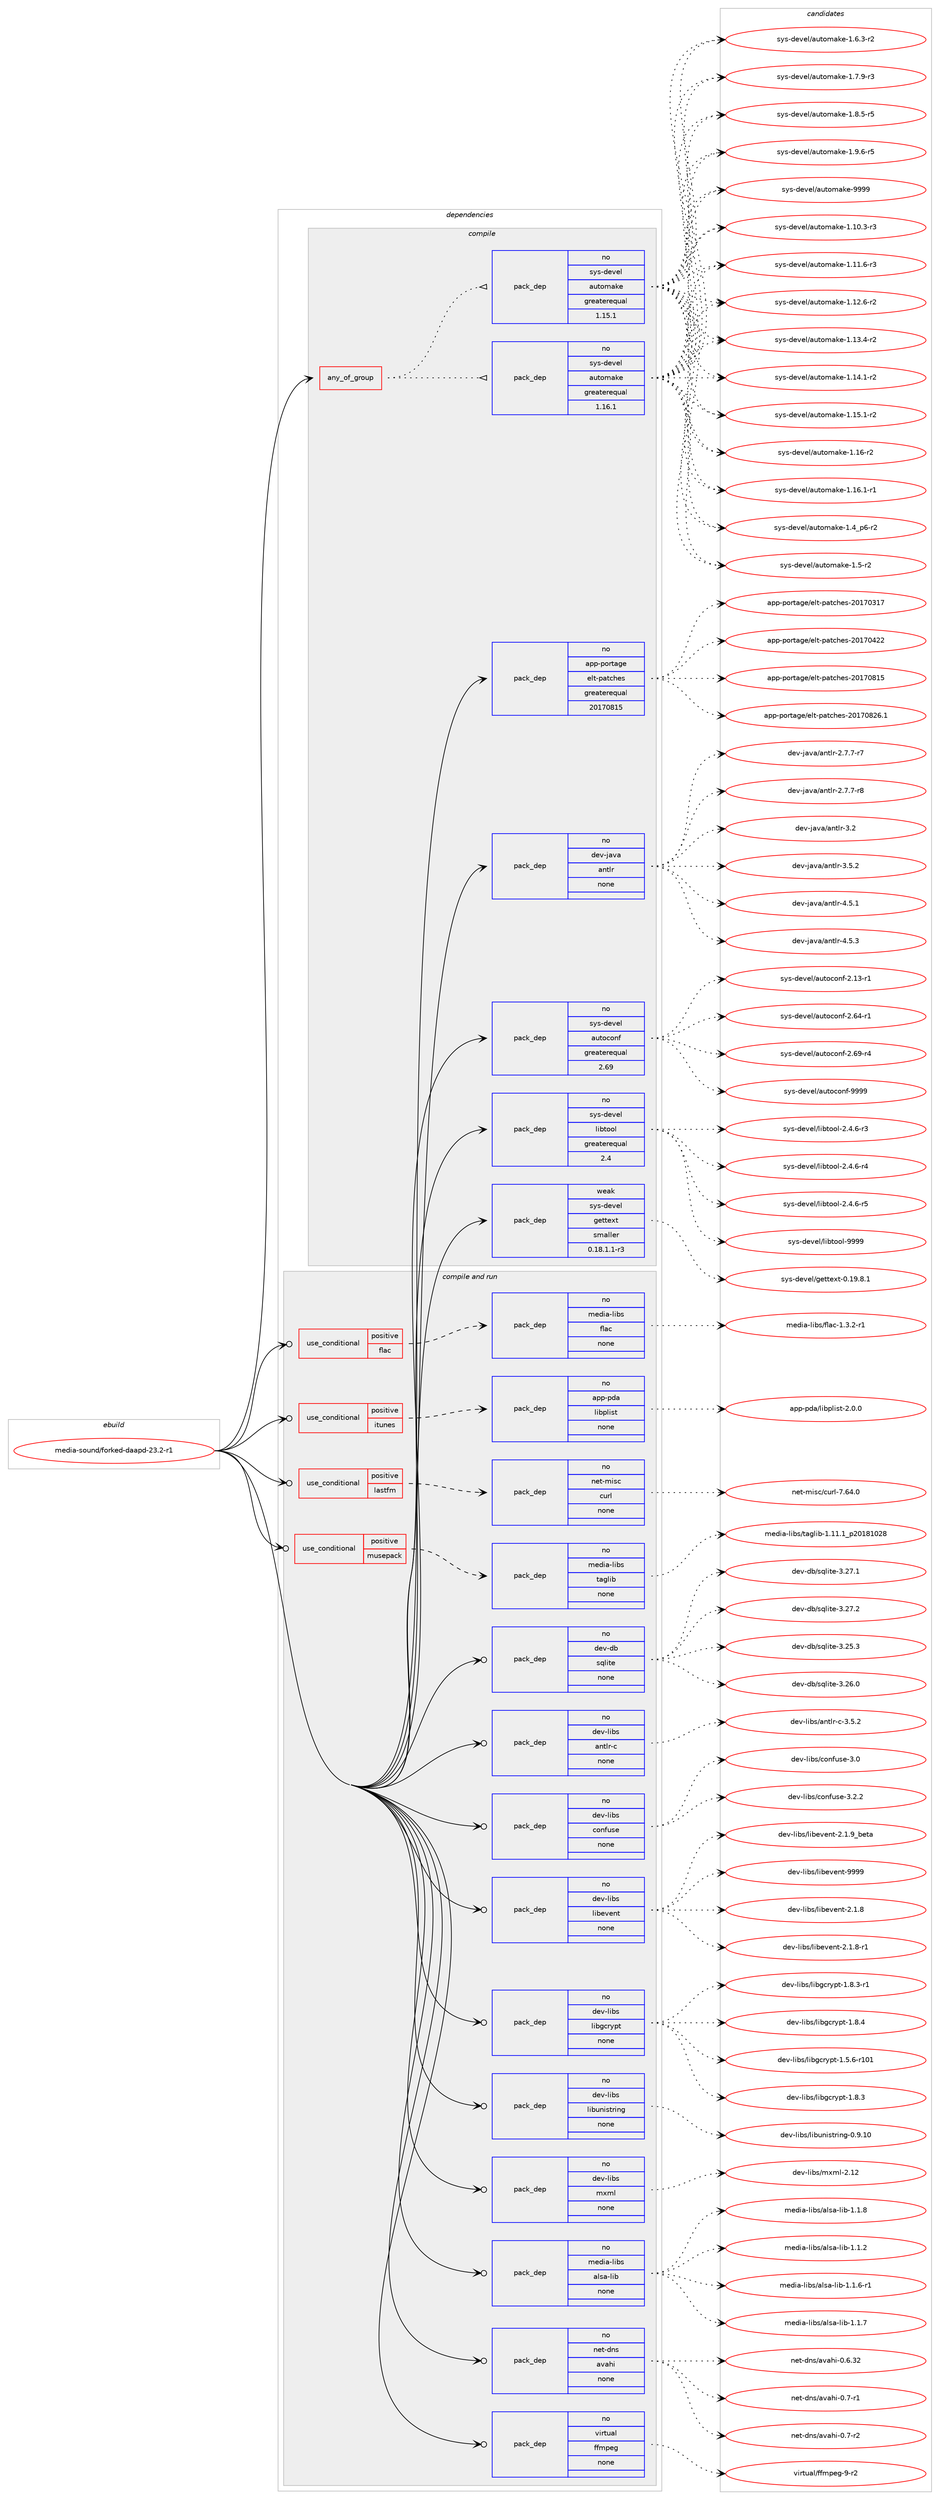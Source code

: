 digraph prolog {

# *************
# Graph options
# *************

newrank=true;
concentrate=true;
compound=true;
graph [rankdir=LR,fontname=Helvetica,fontsize=10,ranksep=1.5];#, ranksep=2.5, nodesep=0.2];
edge  [arrowhead=vee];
node  [fontname=Helvetica,fontsize=10];

# **********
# The ebuild
# **********

subgraph cluster_leftcol {
color=gray;
rank=same;
label=<<i>ebuild</i>>;
id [label="media-sound/forked-daapd-23.2-r1", color=red, width=4, href="../media-sound/forked-daapd-23.2-r1.svg"];
}

# ****************
# The dependencies
# ****************

subgraph cluster_midcol {
color=gray;
label=<<i>dependencies</i>>;
subgraph cluster_compile {
fillcolor="#eeeeee";
style=filled;
label=<<i>compile</i>>;
subgraph any25468 {
dependency1625898 [label=<<TABLE BORDER="0" CELLBORDER="1" CELLSPACING="0" CELLPADDING="4"><TR><TD CELLPADDING="10">any_of_group</TD></TR></TABLE>>, shape=none, color=red];subgraph pack1162475 {
dependency1625899 [label=<<TABLE BORDER="0" CELLBORDER="1" CELLSPACING="0" CELLPADDING="4" WIDTH="220"><TR><TD ROWSPAN="6" CELLPADDING="30">pack_dep</TD></TR><TR><TD WIDTH="110">no</TD></TR><TR><TD>sys-devel</TD></TR><TR><TD>automake</TD></TR><TR><TD>greaterequal</TD></TR><TR><TD>1.16.1</TD></TR></TABLE>>, shape=none, color=blue];
}
dependency1625898:e -> dependency1625899:w [weight=20,style="dotted",arrowhead="oinv"];
subgraph pack1162476 {
dependency1625900 [label=<<TABLE BORDER="0" CELLBORDER="1" CELLSPACING="0" CELLPADDING="4" WIDTH="220"><TR><TD ROWSPAN="6" CELLPADDING="30">pack_dep</TD></TR><TR><TD WIDTH="110">no</TD></TR><TR><TD>sys-devel</TD></TR><TR><TD>automake</TD></TR><TR><TD>greaterequal</TD></TR><TR><TD>1.15.1</TD></TR></TABLE>>, shape=none, color=blue];
}
dependency1625898:e -> dependency1625900:w [weight=20,style="dotted",arrowhead="oinv"];
}
id:e -> dependency1625898:w [weight=20,style="solid",arrowhead="vee"];
subgraph pack1162477 {
dependency1625901 [label=<<TABLE BORDER="0" CELLBORDER="1" CELLSPACING="0" CELLPADDING="4" WIDTH="220"><TR><TD ROWSPAN="6" CELLPADDING="30">pack_dep</TD></TR><TR><TD WIDTH="110">no</TD></TR><TR><TD>app-portage</TD></TR><TR><TD>elt-patches</TD></TR><TR><TD>greaterequal</TD></TR><TR><TD>20170815</TD></TR></TABLE>>, shape=none, color=blue];
}
id:e -> dependency1625901:w [weight=20,style="solid",arrowhead="vee"];
subgraph pack1162478 {
dependency1625902 [label=<<TABLE BORDER="0" CELLBORDER="1" CELLSPACING="0" CELLPADDING="4" WIDTH="220"><TR><TD ROWSPAN="6" CELLPADDING="30">pack_dep</TD></TR><TR><TD WIDTH="110">no</TD></TR><TR><TD>dev-java</TD></TR><TR><TD>antlr</TD></TR><TR><TD>none</TD></TR><TR><TD></TD></TR></TABLE>>, shape=none, color=blue];
}
id:e -> dependency1625902:w [weight=20,style="solid",arrowhead="vee"];
subgraph pack1162479 {
dependency1625903 [label=<<TABLE BORDER="0" CELLBORDER="1" CELLSPACING="0" CELLPADDING="4" WIDTH="220"><TR><TD ROWSPAN="6" CELLPADDING="30">pack_dep</TD></TR><TR><TD WIDTH="110">no</TD></TR><TR><TD>sys-devel</TD></TR><TR><TD>autoconf</TD></TR><TR><TD>greaterequal</TD></TR><TR><TD>2.69</TD></TR></TABLE>>, shape=none, color=blue];
}
id:e -> dependency1625903:w [weight=20,style="solid",arrowhead="vee"];
subgraph pack1162480 {
dependency1625904 [label=<<TABLE BORDER="0" CELLBORDER="1" CELLSPACING="0" CELLPADDING="4" WIDTH="220"><TR><TD ROWSPAN="6" CELLPADDING="30">pack_dep</TD></TR><TR><TD WIDTH="110">no</TD></TR><TR><TD>sys-devel</TD></TR><TR><TD>libtool</TD></TR><TR><TD>greaterequal</TD></TR><TR><TD>2.4</TD></TR></TABLE>>, shape=none, color=blue];
}
id:e -> dependency1625904:w [weight=20,style="solid",arrowhead="vee"];
subgraph pack1162481 {
dependency1625905 [label=<<TABLE BORDER="0" CELLBORDER="1" CELLSPACING="0" CELLPADDING="4" WIDTH="220"><TR><TD ROWSPAN="6" CELLPADDING="30">pack_dep</TD></TR><TR><TD WIDTH="110">weak</TD></TR><TR><TD>sys-devel</TD></TR><TR><TD>gettext</TD></TR><TR><TD>smaller</TD></TR><TR><TD>0.18.1.1-r3</TD></TR></TABLE>>, shape=none, color=blue];
}
id:e -> dependency1625905:w [weight=20,style="solid",arrowhead="vee"];
}
subgraph cluster_compileandrun {
fillcolor="#eeeeee";
style=filled;
label=<<i>compile and run</i>>;
subgraph cond437185 {
dependency1625906 [label=<<TABLE BORDER="0" CELLBORDER="1" CELLSPACING="0" CELLPADDING="4"><TR><TD ROWSPAN="3" CELLPADDING="10">use_conditional</TD></TR><TR><TD>positive</TD></TR><TR><TD>flac</TD></TR></TABLE>>, shape=none, color=red];
subgraph pack1162482 {
dependency1625907 [label=<<TABLE BORDER="0" CELLBORDER="1" CELLSPACING="0" CELLPADDING="4" WIDTH="220"><TR><TD ROWSPAN="6" CELLPADDING="30">pack_dep</TD></TR><TR><TD WIDTH="110">no</TD></TR><TR><TD>media-libs</TD></TR><TR><TD>flac</TD></TR><TR><TD>none</TD></TR><TR><TD></TD></TR></TABLE>>, shape=none, color=blue];
}
dependency1625906:e -> dependency1625907:w [weight=20,style="dashed",arrowhead="vee"];
}
id:e -> dependency1625906:w [weight=20,style="solid",arrowhead="odotvee"];
subgraph cond437186 {
dependency1625908 [label=<<TABLE BORDER="0" CELLBORDER="1" CELLSPACING="0" CELLPADDING="4"><TR><TD ROWSPAN="3" CELLPADDING="10">use_conditional</TD></TR><TR><TD>positive</TD></TR><TR><TD>itunes</TD></TR></TABLE>>, shape=none, color=red];
subgraph pack1162483 {
dependency1625909 [label=<<TABLE BORDER="0" CELLBORDER="1" CELLSPACING="0" CELLPADDING="4" WIDTH="220"><TR><TD ROWSPAN="6" CELLPADDING="30">pack_dep</TD></TR><TR><TD WIDTH="110">no</TD></TR><TR><TD>app-pda</TD></TR><TR><TD>libplist</TD></TR><TR><TD>none</TD></TR><TR><TD></TD></TR></TABLE>>, shape=none, color=blue];
}
dependency1625908:e -> dependency1625909:w [weight=20,style="dashed",arrowhead="vee"];
}
id:e -> dependency1625908:w [weight=20,style="solid",arrowhead="odotvee"];
subgraph cond437187 {
dependency1625910 [label=<<TABLE BORDER="0" CELLBORDER="1" CELLSPACING="0" CELLPADDING="4"><TR><TD ROWSPAN="3" CELLPADDING="10">use_conditional</TD></TR><TR><TD>positive</TD></TR><TR><TD>lastfm</TD></TR></TABLE>>, shape=none, color=red];
subgraph pack1162484 {
dependency1625911 [label=<<TABLE BORDER="0" CELLBORDER="1" CELLSPACING="0" CELLPADDING="4" WIDTH="220"><TR><TD ROWSPAN="6" CELLPADDING="30">pack_dep</TD></TR><TR><TD WIDTH="110">no</TD></TR><TR><TD>net-misc</TD></TR><TR><TD>curl</TD></TR><TR><TD>none</TD></TR><TR><TD></TD></TR></TABLE>>, shape=none, color=blue];
}
dependency1625910:e -> dependency1625911:w [weight=20,style="dashed",arrowhead="vee"];
}
id:e -> dependency1625910:w [weight=20,style="solid",arrowhead="odotvee"];
subgraph cond437188 {
dependency1625912 [label=<<TABLE BORDER="0" CELLBORDER="1" CELLSPACING="0" CELLPADDING="4"><TR><TD ROWSPAN="3" CELLPADDING="10">use_conditional</TD></TR><TR><TD>positive</TD></TR><TR><TD>musepack</TD></TR></TABLE>>, shape=none, color=red];
subgraph pack1162485 {
dependency1625913 [label=<<TABLE BORDER="0" CELLBORDER="1" CELLSPACING="0" CELLPADDING="4" WIDTH="220"><TR><TD ROWSPAN="6" CELLPADDING="30">pack_dep</TD></TR><TR><TD WIDTH="110">no</TD></TR><TR><TD>media-libs</TD></TR><TR><TD>taglib</TD></TR><TR><TD>none</TD></TR><TR><TD></TD></TR></TABLE>>, shape=none, color=blue];
}
dependency1625912:e -> dependency1625913:w [weight=20,style="dashed",arrowhead="vee"];
}
id:e -> dependency1625912:w [weight=20,style="solid",arrowhead="odotvee"];
subgraph pack1162486 {
dependency1625914 [label=<<TABLE BORDER="0" CELLBORDER="1" CELLSPACING="0" CELLPADDING="4" WIDTH="220"><TR><TD ROWSPAN="6" CELLPADDING="30">pack_dep</TD></TR><TR><TD WIDTH="110">no</TD></TR><TR><TD>dev-db</TD></TR><TR><TD>sqlite</TD></TR><TR><TD>none</TD></TR><TR><TD></TD></TR></TABLE>>, shape=none, color=blue];
}
id:e -> dependency1625914:w [weight=20,style="solid",arrowhead="odotvee"];
subgraph pack1162487 {
dependency1625915 [label=<<TABLE BORDER="0" CELLBORDER="1" CELLSPACING="0" CELLPADDING="4" WIDTH="220"><TR><TD ROWSPAN="6" CELLPADDING="30">pack_dep</TD></TR><TR><TD WIDTH="110">no</TD></TR><TR><TD>dev-libs</TD></TR><TR><TD>antlr-c</TD></TR><TR><TD>none</TD></TR><TR><TD></TD></TR></TABLE>>, shape=none, color=blue];
}
id:e -> dependency1625915:w [weight=20,style="solid",arrowhead="odotvee"];
subgraph pack1162488 {
dependency1625916 [label=<<TABLE BORDER="0" CELLBORDER="1" CELLSPACING="0" CELLPADDING="4" WIDTH="220"><TR><TD ROWSPAN="6" CELLPADDING="30">pack_dep</TD></TR><TR><TD WIDTH="110">no</TD></TR><TR><TD>dev-libs</TD></TR><TR><TD>confuse</TD></TR><TR><TD>none</TD></TR><TR><TD></TD></TR></TABLE>>, shape=none, color=blue];
}
id:e -> dependency1625916:w [weight=20,style="solid",arrowhead="odotvee"];
subgraph pack1162489 {
dependency1625917 [label=<<TABLE BORDER="0" CELLBORDER="1" CELLSPACING="0" CELLPADDING="4" WIDTH="220"><TR><TD ROWSPAN="6" CELLPADDING="30">pack_dep</TD></TR><TR><TD WIDTH="110">no</TD></TR><TR><TD>dev-libs</TD></TR><TR><TD>libevent</TD></TR><TR><TD>none</TD></TR><TR><TD></TD></TR></TABLE>>, shape=none, color=blue];
}
id:e -> dependency1625917:w [weight=20,style="solid",arrowhead="odotvee"];
subgraph pack1162490 {
dependency1625918 [label=<<TABLE BORDER="0" CELLBORDER="1" CELLSPACING="0" CELLPADDING="4" WIDTH="220"><TR><TD ROWSPAN="6" CELLPADDING="30">pack_dep</TD></TR><TR><TD WIDTH="110">no</TD></TR><TR><TD>dev-libs</TD></TR><TR><TD>libgcrypt</TD></TR><TR><TD>none</TD></TR><TR><TD></TD></TR></TABLE>>, shape=none, color=blue];
}
id:e -> dependency1625918:w [weight=20,style="solid",arrowhead="odotvee"];
subgraph pack1162491 {
dependency1625919 [label=<<TABLE BORDER="0" CELLBORDER="1" CELLSPACING="0" CELLPADDING="4" WIDTH="220"><TR><TD ROWSPAN="6" CELLPADDING="30">pack_dep</TD></TR><TR><TD WIDTH="110">no</TD></TR><TR><TD>dev-libs</TD></TR><TR><TD>libunistring</TD></TR><TR><TD>none</TD></TR><TR><TD></TD></TR></TABLE>>, shape=none, color=blue];
}
id:e -> dependency1625919:w [weight=20,style="solid",arrowhead="odotvee"];
subgraph pack1162492 {
dependency1625920 [label=<<TABLE BORDER="0" CELLBORDER="1" CELLSPACING="0" CELLPADDING="4" WIDTH="220"><TR><TD ROWSPAN="6" CELLPADDING="30">pack_dep</TD></TR><TR><TD WIDTH="110">no</TD></TR><TR><TD>dev-libs</TD></TR><TR><TD>mxml</TD></TR><TR><TD>none</TD></TR><TR><TD></TD></TR></TABLE>>, shape=none, color=blue];
}
id:e -> dependency1625920:w [weight=20,style="solid",arrowhead="odotvee"];
subgraph pack1162493 {
dependency1625921 [label=<<TABLE BORDER="0" CELLBORDER="1" CELLSPACING="0" CELLPADDING="4" WIDTH="220"><TR><TD ROWSPAN="6" CELLPADDING="30">pack_dep</TD></TR><TR><TD WIDTH="110">no</TD></TR><TR><TD>media-libs</TD></TR><TR><TD>alsa-lib</TD></TR><TR><TD>none</TD></TR><TR><TD></TD></TR></TABLE>>, shape=none, color=blue];
}
id:e -> dependency1625921:w [weight=20,style="solid",arrowhead="odotvee"];
subgraph pack1162494 {
dependency1625922 [label=<<TABLE BORDER="0" CELLBORDER="1" CELLSPACING="0" CELLPADDING="4" WIDTH="220"><TR><TD ROWSPAN="6" CELLPADDING="30">pack_dep</TD></TR><TR><TD WIDTH="110">no</TD></TR><TR><TD>net-dns</TD></TR><TR><TD>avahi</TD></TR><TR><TD>none</TD></TR><TR><TD></TD></TR></TABLE>>, shape=none, color=blue];
}
id:e -> dependency1625922:w [weight=20,style="solid",arrowhead="odotvee"];
subgraph pack1162495 {
dependency1625923 [label=<<TABLE BORDER="0" CELLBORDER="1" CELLSPACING="0" CELLPADDING="4" WIDTH="220"><TR><TD ROWSPAN="6" CELLPADDING="30">pack_dep</TD></TR><TR><TD WIDTH="110">no</TD></TR><TR><TD>virtual</TD></TR><TR><TD>ffmpeg</TD></TR><TR><TD>none</TD></TR><TR><TD></TD></TR></TABLE>>, shape=none, color=blue];
}
id:e -> dependency1625923:w [weight=20,style="solid",arrowhead="odotvee"];
}
subgraph cluster_run {
fillcolor="#eeeeee";
style=filled;
label=<<i>run</i>>;
}
}

# **************
# The candidates
# **************

subgraph cluster_choices {
rank=same;
color=gray;
label=<<i>candidates</i>>;

subgraph choice1162475 {
color=black;
nodesep=1;
choice11512111545100101118101108479711711611110997107101454946494846514511451 [label="sys-devel/automake-1.10.3-r3", color=red, width=4,href="../sys-devel/automake-1.10.3-r3.svg"];
choice11512111545100101118101108479711711611110997107101454946494946544511451 [label="sys-devel/automake-1.11.6-r3", color=red, width=4,href="../sys-devel/automake-1.11.6-r3.svg"];
choice11512111545100101118101108479711711611110997107101454946495046544511450 [label="sys-devel/automake-1.12.6-r2", color=red, width=4,href="../sys-devel/automake-1.12.6-r2.svg"];
choice11512111545100101118101108479711711611110997107101454946495146524511450 [label="sys-devel/automake-1.13.4-r2", color=red, width=4,href="../sys-devel/automake-1.13.4-r2.svg"];
choice11512111545100101118101108479711711611110997107101454946495246494511450 [label="sys-devel/automake-1.14.1-r2", color=red, width=4,href="../sys-devel/automake-1.14.1-r2.svg"];
choice11512111545100101118101108479711711611110997107101454946495346494511450 [label="sys-devel/automake-1.15.1-r2", color=red, width=4,href="../sys-devel/automake-1.15.1-r2.svg"];
choice1151211154510010111810110847971171161111099710710145494649544511450 [label="sys-devel/automake-1.16-r2", color=red, width=4,href="../sys-devel/automake-1.16-r2.svg"];
choice11512111545100101118101108479711711611110997107101454946495446494511449 [label="sys-devel/automake-1.16.1-r1", color=red, width=4,href="../sys-devel/automake-1.16.1-r1.svg"];
choice115121115451001011181011084797117116111109971071014549465295112544511450 [label="sys-devel/automake-1.4_p6-r2", color=red, width=4,href="../sys-devel/automake-1.4_p6-r2.svg"];
choice11512111545100101118101108479711711611110997107101454946534511450 [label="sys-devel/automake-1.5-r2", color=red, width=4,href="../sys-devel/automake-1.5-r2.svg"];
choice115121115451001011181011084797117116111109971071014549465446514511450 [label="sys-devel/automake-1.6.3-r2", color=red, width=4,href="../sys-devel/automake-1.6.3-r2.svg"];
choice115121115451001011181011084797117116111109971071014549465546574511451 [label="sys-devel/automake-1.7.9-r3", color=red, width=4,href="../sys-devel/automake-1.7.9-r3.svg"];
choice115121115451001011181011084797117116111109971071014549465646534511453 [label="sys-devel/automake-1.8.5-r5", color=red, width=4,href="../sys-devel/automake-1.8.5-r5.svg"];
choice115121115451001011181011084797117116111109971071014549465746544511453 [label="sys-devel/automake-1.9.6-r5", color=red, width=4,href="../sys-devel/automake-1.9.6-r5.svg"];
choice115121115451001011181011084797117116111109971071014557575757 [label="sys-devel/automake-9999", color=red, width=4,href="../sys-devel/automake-9999.svg"];
dependency1625899:e -> choice11512111545100101118101108479711711611110997107101454946494846514511451:w [style=dotted,weight="100"];
dependency1625899:e -> choice11512111545100101118101108479711711611110997107101454946494946544511451:w [style=dotted,weight="100"];
dependency1625899:e -> choice11512111545100101118101108479711711611110997107101454946495046544511450:w [style=dotted,weight="100"];
dependency1625899:e -> choice11512111545100101118101108479711711611110997107101454946495146524511450:w [style=dotted,weight="100"];
dependency1625899:e -> choice11512111545100101118101108479711711611110997107101454946495246494511450:w [style=dotted,weight="100"];
dependency1625899:e -> choice11512111545100101118101108479711711611110997107101454946495346494511450:w [style=dotted,weight="100"];
dependency1625899:e -> choice1151211154510010111810110847971171161111099710710145494649544511450:w [style=dotted,weight="100"];
dependency1625899:e -> choice11512111545100101118101108479711711611110997107101454946495446494511449:w [style=dotted,weight="100"];
dependency1625899:e -> choice115121115451001011181011084797117116111109971071014549465295112544511450:w [style=dotted,weight="100"];
dependency1625899:e -> choice11512111545100101118101108479711711611110997107101454946534511450:w [style=dotted,weight="100"];
dependency1625899:e -> choice115121115451001011181011084797117116111109971071014549465446514511450:w [style=dotted,weight="100"];
dependency1625899:e -> choice115121115451001011181011084797117116111109971071014549465546574511451:w [style=dotted,weight="100"];
dependency1625899:e -> choice115121115451001011181011084797117116111109971071014549465646534511453:w [style=dotted,weight="100"];
dependency1625899:e -> choice115121115451001011181011084797117116111109971071014549465746544511453:w [style=dotted,weight="100"];
dependency1625899:e -> choice115121115451001011181011084797117116111109971071014557575757:w [style=dotted,weight="100"];
}
subgraph choice1162476 {
color=black;
nodesep=1;
choice11512111545100101118101108479711711611110997107101454946494846514511451 [label="sys-devel/automake-1.10.3-r3", color=red, width=4,href="../sys-devel/automake-1.10.3-r3.svg"];
choice11512111545100101118101108479711711611110997107101454946494946544511451 [label="sys-devel/automake-1.11.6-r3", color=red, width=4,href="../sys-devel/automake-1.11.6-r3.svg"];
choice11512111545100101118101108479711711611110997107101454946495046544511450 [label="sys-devel/automake-1.12.6-r2", color=red, width=4,href="../sys-devel/automake-1.12.6-r2.svg"];
choice11512111545100101118101108479711711611110997107101454946495146524511450 [label="sys-devel/automake-1.13.4-r2", color=red, width=4,href="../sys-devel/automake-1.13.4-r2.svg"];
choice11512111545100101118101108479711711611110997107101454946495246494511450 [label="sys-devel/automake-1.14.1-r2", color=red, width=4,href="../sys-devel/automake-1.14.1-r2.svg"];
choice11512111545100101118101108479711711611110997107101454946495346494511450 [label="sys-devel/automake-1.15.1-r2", color=red, width=4,href="../sys-devel/automake-1.15.1-r2.svg"];
choice1151211154510010111810110847971171161111099710710145494649544511450 [label="sys-devel/automake-1.16-r2", color=red, width=4,href="../sys-devel/automake-1.16-r2.svg"];
choice11512111545100101118101108479711711611110997107101454946495446494511449 [label="sys-devel/automake-1.16.1-r1", color=red, width=4,href="../sys-devel/automake-1.16.1-r1.svg"];
choice115121115451001011181011084797117116111109971071014549465295112544511450 [label="sys-devel/automake-1.4_p6-r2", color=red, width=4,href="../sys-devel/automake-1.4_p6-r2.svg"];
choice11512111545100101118101108479711711611110997107101454946534511450 [label="sys-devel/automake-1.5-r2", color=red, width=4,href="../sys-devel/automake-1.5-r2.svg"];
choice115121115451001011181011084797117116111109971071014549465446514511450 [label="sys-devel/automake-1.6.3-r2", color=red, width=4,href="../sys-devel/automake-1.6.3-r2.svg"];
choice115121115451001011181011084797117116111109971071014549465546574511451 [label="sys-devel/automake-1.7.9-r3", color=red, width=4,href="../sys-devel/automake-1.7.9-r3.svg"];
choice115121115451001011181011084797117116111109971071014549465646534511453 [label="sys-devel/automake-1.8.5-r5", color=red, width=4,href="../sys-devel/automake-1.8.5-r5.svg"];
choice115121115451001011181011084797117116111109971071014549465746544511453 [label="sys-devel/automake-1.9.6-r5", color=red, width=4,href="../sys-devel/automake-1.9.6-r5.svg"];
choice115121115451001011181011084797117116111109971071014557575757 [label="sys-devel/automake-9999", color=red, width=4,href="../sys-devel/automake-9999.svg"];
dependency1625900:e -> choice11512111545100101118101108479711711611110997107101454946494846514511451:w [style=dotted,weight="100"];
dependency1625900:e -> choice11512111545100101118101108479711711611110997107101454946494946544511451:w [style=dotted,weight="100"];
dependency1625900:e -> choice11512111545100101118101108479711711611110997107101454946495046544511450:w [style=dotted,weight="100"];
dependency1625900:e -> choice11512111545100101118101108479711711611110997107101454946495146524511450:w [style=dotted,weight="100"];
dependency1625900:e -> choice11512111545100101118101108479711711611110997107101454946495246494511450:w [style=dotted,weight="100"];
dependency1625900:e -> choice11512111545100101118101108479711711611110997107101454946495346494511450:w [style=dotted,weight="100"];
dependency1625900:e -> choice1151211154510010111810110847971171161111099710710145494649544511450:w [style=dotted,weight="100"];
dependency1625900:e -> choice11512111545100101118101108479711711611110997107101454946495446494511449:w [style=dotted,weight="100"];
dependency1625900:e -> choice115121115451001011181011084797117116111109971071014549465295112544511450:w [style=dotted,weight="100"];
dependency1625900:e -> choice11512111545100101118101108479711711611110997107101454946534511450:w [style=dotted,weight="100"];
dependency1625900:e -> choice115121115451001011181011084797117116111109971071014549465446514511450:w [style=dotted,weight="100"];
dependency1625900:e -> choice115121115451001011181011084797117116111109971071014549465546574511451:w [style=dotted,weight="100"];
dependency1625900:e -> choice115121115451001011181011084797117116111109971071014549465646534511453:w [style=dotted,weight="100"];
dependency1625900:e -> choice115121115451001011181011084797117116111109971071014549465746544511453:w [style=dotted,weight="100"];
dependency1625900:e -> choice115121115451001011181011084797117116111109971071014557575757:w [style=dotted,weight="100"];
}
subgraph choice1162477 {
color=black;
nodesep=1;
choice97112112451121111141169710310147101108116451129711699104101115455048495548514955 [label="app-portage/elt-patches-20170317", color=red, width=4,href="../app-portage/elt-patches-20170317.svg"];
choice97112112451121111141169710310147101108116451129711699104101115455048495548525050 [label="app-portage/elt-patches-20170422", color=red, width=4,href="../app-portage/elt-patches-20170422.svg"];
choice97112112451121111141169710310147101108116451129711699104101115455048495548564953 [label="app-portage/elt-patches-20170815", color=red, width=4,href="../app-portage/elt-patches-20170815.svg"];
choice971121124511211111411697103101471011081164511297116991041011154550484955485650544649 [label="app-portage/elt-patches-20170826.1", color=red, width=4,href="../app-portage/elt-patches-20170826.1.svg"];
dependency1625901:e -> choice97112112451121111141169710310147101108116451129711699104101115455048495548514955:w [style=dotted,weight="100"];
dependency1625901:e -> choice97112112451121111141169710310147101108116451129711699104101115455048495548525050:w [style=dotted,weight="100"];
dependency1625901:e -> choice97112112451121111141169710310147101108116451129711699104101115455048495548564953:w [style=dotted,weight="100"];
dependency1625901:e -> choice971121124511211111411697103101471011081164511297116991041011154550484955485650544649:w [style=dotted,weight="100"];
}
subgraph choice1162478 {
color=black;
nodesep=1;
choice10010111845106971189747971101161081144550465546554511455 [label="dev-java/antlr-2.7.7-r7", color=red, width=4,href="../dev-java/antlr-2.7.7-r7.svg"];
choice10010111845106971189747971101161081144550465546554511456 [label="dev-java/antlr-2.7.7-r8", color=red, width=4,href="../dev-java/antlr-2.7.7-r8.svg"];
choice100101118451069711897479711011610811445514650 [label="dev-java/antlr-3.2", color=red, width=4,href="../dev-java/antlr-3.2.svg"];
choice1001011184510697118974797110116108114455146534650 [label="dev-java/antlr-3.5.2", color=red, width=4,href="../dev-java/antlr-3.5.2.svg"];
choice1001011184510697118974797110116108114455246534649 [label="dev-java/antlr-4.5.1", color=red, width=4,href="../dev-java/antlr-4.5.1.svg"];
choice1001011184510697118974797110116108114455246534651 [label="dev-java/antlr-4.5.3", color=red, width=4,href="../dev-java/antlr-4.5.3.svg"];
dependency1625902:e -> choice10010111845106971189747971101161081144550465546554511455:w [style=dotted,weight="100"];
dependency1625902:e -> choice10010111845106971189747971101161081144550465546554511456:w [style=dotted,weight="100"];
dependency1625902:e -> choice100101118451069711897479711011610811445514650:w [style=dotted,weight="100"];
dependency1625902:e -> choice1001011184510697118974797110116108114455146534650:w [style=dotted,weight="100"];
dependency1625902:e -> choice1001011184510697118974797110116108114455246534649:w [style=dotted,weight="100"];
dependency1625902:e -> choice1001011184510697118974797110116108114455246534651:w [style=dotted,weight="100"];
}
subgraph choice1162479 {
color=black;
nodesep=1;
choice1151211154510010111810110847971171161119911111010245504649514511449 [label="sys-devel/autoconf-2.13-r1", color=red, width=4,href="../sys-devel/autoconf-2.13-r1.svg"];
choice1151211154510010111810110847971171161119911111010245504654524511449 [label="sys-devel/autoconf-2.64-r1", color=red, width=4,href="../sys-devel/autoconf-2.64-r1.svg"];
choice1151211154510010111810110847971171161119911111010245504654574511452 [label="sys-devel/autoconf-2.69-r4", color=red, width=4,href="../sys-devel/autoconf-2.69-r4.svg"];
choice115121115451001011181011084797117116111991111101024557575757 [label="sys-devel/autoconf-9999", color=red, width=4,href="../sys-devel/autoconf-9999.svg"];
dependency1625903:e -> choice1151211154510010111810110847971171161119911111010245504649514511449:w [style=dotted,weight="100"];
dependency1625903:e -> choice1151211154510010111810110847971171161119911111010245504654524511449:w [style=dotted,weight="100"];
dependency1625903:e -> choice1151211154510010111810110847971171161119911111010245504654574511452:w [style=dotted,weight="100"];
dependency1625903:e -> choice115121115451001011181011084797117116111991111101024557575757:w [style=dotted,weight="100"];
}
subgraph choice1162480 {
color=black;
nodesep=1;
choice1151211154510010111810110847108105981161111111084550465246544511451 [label="sys-devel/libtool-2.4.6-r3", color=red, width=4,href="../sys-devel/libtool-2.4.6-r3.svg"];
choice1151211154510010111810110847108105981161111111084550465246544511452 [label="sys-devel/libtool-2.4.6-r4", color=red, width=4,href="../sys-devel/libtool-2.4.6-r4.svg"];
choice1151211154510010111810110847108105981161111111084550465246544511453 [label="sys-devel/libtool-2.4.6-r5", color=red, width=4,href="../sys-devel/libtool-2.4.6-r5.svg"];
choice1151211154510010111810110847108105981161111111084557575757 [label="sys-devel/libtool-9999", color=red, width=4,href="../sys-devel/libtool-9999.svg"];
dependency1625904:e -> choice1151211154510010111810110847108105981161111111084550465246544511451:w [style=dotted,weight="100"];
dependency1625904:e -> choice1151211154510010111810110847108105981161111111084550465246544511452:w [style=dotted,weight="100"];
dependency1625904:e -> choice1151211154510010111810110847108105981161111111084550465246544511453:w [style=dotted,weight="100"];
dependency1625904:e -> choice1151211154510010111810110847108105981161111111084557575757:w [style=dotted,weight="100"];
}
subgraph choice1162481 {
color=black;
nodesep=1;
choice1151211154510010111810110847103101116116101120116454846495746564649 [label="sys-devel/gettext-0.19.8.1", color=red, width=4,href="../sys-devel/gettext-0.19.8.1.svg"];
dependency1625905:e -> choice1151211154510010111810110847103101116116101120116454846495746564649:w [style=dotted,weight="100"];
}
subgraph choice1162482 {
color=black;
nodesep=1;
choice1091011001059745108105981154710210897994549465146504511449 [label="media-libs/flac-1.3.2-r1", color=red, width=4,href="../media-libs/flac-1.3.2-r1.svg"];
dependency1625907:e -> choice1091011001059745108105981154710210897994549465146504511449:w [style=dotted,weight="100"];
}
subgraph choice1162483 {
color=black;
nodesep=1;
choice9711211245112100974710810598112108105115116455046484648 [label="app-pda/libplist-2.0.0", color=red, width=4,href="../app-pda/libplist-2.0.0.svg"];
dependency1625909:e -> choice9711211245112100974710810598112108105115116455046484648:w [style=dotted,weight="100"];
}
subgraph choice1162484 {
color=black;
nodesep=1;
choice1101011164510910511599479911711410845554654524648 [label="net-misc/curl-7.64.0", color=red, width=4,href="../net-misc/curl-7.64.0.svg"];
dependency1625911:e -> choice1101011164510910511599479911711410845554654524648:w [style=dotted,weight="100"];
}
subgraph choice1162485 {
color=black;
nodesep=1;
choice10910110010597451081059811547116971031081059845494649494649951125048495649485056 [label="media-libs/taglib-1.11.1_p20181028", color=red, width=4,href="../media-libs/taglib-1.11.1_p20181028.svg"];
dependency1625913:e -> choice10910110010597451081059811547116971031081059845494649494649951125048495649485056:w [style=dotted,weight="100"];
}
subgraph choice1162486 {
color=black;
nodesep=1;
choice10010111845100984711511310810511610145514650534651 [label="dev-db/sqlite-3.25.3", color=red, width=4,href="../dev-db/sqlite-3.25.3.svg"];
choice10010111845100984711511310810511610145514650544648 [label="dev-db/sqlite-3.26.0", color=red, width=4,href="../dev-db/sqlite-3.26.0.svg"];
choice10010111845100984711511310810511610145514650554649 [label="dev-db/sqlite-3.27.1", color=red, width=4,href="../dev-db/sqlite-3.27.1.svg"];
choice10010111845100984711511310810511610145514650554650 [label="dev-db/sqlite-3.27.2", color=red, width=4,href="../dev-db/sqlite-3.27.2.svg"];
dependency1625914:e -> choice10010111845100984711511310810511610145514650534651:w [style=dotted,weight="100"];
dependency1625914:e -> choice10010111845100984711511310810511610145514650544648:w [style=dotted,weight="100"];
dependency1625914:e -> choice10010111845100984711511310810511610145514650554649:w [style=dotted,weight="100"];
dependency1625914:e -> choice10010111845100984711511310810511610145514650554650:w [style=dotted,weight="100"];
}
subgraph choice1162487 {
color=black;
nodesep=1;
choice100101118451081059811547971101161081144599455146534650 [label="dev-libs/antlr-c-3.5.2", color=red, width=4,href="../dev-libs/antlr-c-3.5.2.svg"];
dependency1625915:e -> choice100101118451081059811547971101161081144599455146534650:w [style=dotted,weight="100"];
}
subgraph choice1162488 {
color=black;
nodesep=1;
choice1001011184510810598115479911111010211711510145514648 [label="dev-libs/confuse-3.0", color=red, width=4,href="../dev-libs/confuse-3.0.svg"];
choice10010111845108105981154799111110102117115101455146504650 [label="dev-libs/confuse-3.2.2", color=red, width=4,href="../dev-libs/confuse-3.2.2.svg"];
dependency1625916:e -> choice1001011184510810598115479911111010211711510145514648:w [style=dotted,weight="100"];
dependency1625916:e -> choice10010111845108105981154799111110102117115101455146504650:w [style=dotted,weight="100"];
}
subgraph choice1162489 {
color=black;
nodesep=1;
choice10010111845108105981154710810598101118101110116455046494656 [label="dev-libs/libevent-2.1.8", color=red, width=4,href="../dev-libs/libevent-2.1.8.svg"];
choice100101118451081059811547108105981011181011101164550464946564511449 [label="dev-libs/libevent-2.1.8-r1", color=red, width=4,href="../dev-libs/libevent-2.1.8-r1.svg"];
choice10010111845108105981154710810598101118101110116455046494657959810111697 [label="dev-libs/libevent-2.1.9_beta", color=red, width=4,href="../dev-libs/libevent-2.1.9_beta.svg"];
choice100101118451081059811547108105981011181011101164557575757 [label="dev-libs/libevent-9999", color=red, width=4,href="../dev-libs/libevent-9999.svg"];
dependency1625917:e -> choice10010111845108105981154710810598101118101110116455046494656:w [style=dotted,weight="100"];
dependency1625917:e -> choice100101118451081059811547108105981011181011101164550464946564511449:w [style=dotted,weight="100"];
dependency1625917:e -> choice10010111845108105981154710810598101118101110116455046494657959810111697:w [style=dotted,weight="100"];
dependency1625917:e -> choice100101118451081059811547108105981011181011101164557575757:w [style=dotted,weight="100"];
}
subgraph choice1162490 {
color=black;
nodesep=1;
choice100101118451081059811547108105981039911412111211645494653465445114494849 [label="dev-libs/libgcrypt-1.5.6-r101", color=red, width=4,href="../dev-libs/libgcrypt-1.5.6-r101.svg"];
choice1001011184510810598115471081059810399114121112116454946564651 [label="dev-libs/libgcrypt-1.8.3", color=red, width=4,href="../dev-libs/libgcrypt-1.8.3.svg"];
choice10010111845108105981154710810598103991141211121164549465646514511449 [label="dev-libs/libgcrypt-1.8.3-r1", color=red, width=4,href="../dev-libs/libgcrypt-1.8.3-r1.svg"];
choice1001011184510810598115471081059810399114121112116454946564652 [label="dev-libs/libgcrypt-1.8.4", color=red, width=4,href="../dev-libs/libgcrypt-1.8.4.svg"];
dependency1625918:e -> choice100101118451081059811547108105981039911412111211645494653465445114494849:w [style=dotted,weight="100"];
dependency1625918:e -> choice1001011184510810598115471081059810399114121112116454946564651:w [style=dotted,weight="100"];
dependency1625918:e -> choice10010111845108105981154710810598103991141211121164549465646514511449:w [style=dotted,weight="100"];
dependency1625918:e -> choice1001011184510810598115471081059810399114121112116454946564652:w [style=dotted,weight="100"];
}
subgraph choice1162491 {
color=black;
nodesep=1;
choice1001011184510810598115471081059811711010511511611410511010345484657464948 [label="dev-libs/libunistring-0.9.10", color=red, width=4,href="../dev-libs/libunistring-0.9.10.svg"];
dependency1625919:e -> choice1001011184510810598115471081059811711010511511611410511010345484657464948:w [style=dotted,weight="100"];
}
subgraph choice1162492 {
color=black;
nodesep=1;
choice1001011184510810598115471091201091084550464950 [label="dev-libs/mxml-2.12", color=red, width=4,href="../dev-libs/mxml-2.12.svg"];
dependency1625920:e -> choice1001011184510810598115471091201091084550464950:w [style=dotted,weight="100"];
}
subgraph choice1162493 {
color=black;
nodesep=1;
choice1091011001059745108105981154797108115974510810598454946494650 [label="media-libs/alsa-lib-1.1.2", color=red, width=4,href="../media-libs/alsa-lib-1.1.2.svg"];
choice10910110010597451081059811547971081159745108105984549464946544511449 [label="media-libs/alsa-lib-1.1.6-r1", color=red, width=4,href="../media-libs/alsa-lib-1.1.6-r1.svg"];
choice1091011001059745108105981154797108115974510810598454946494655 [label="media-libs/alsa-lib-1.1.7", color=red, width=4,href="../media-libs/alsa-lib-1.1.7.svg"];
choice1091011001059745108105981154797108115974510810598454946494656 [label="media-libs/alsa-lib-1.1.8", color=red, width=4,href="../media-libs/alsa-lib-1.1.8.svg"];
dependency1625921:e -> choice1091011001059745108105981154797108115974510810598454946494650:w [style=dotted,weight="100"];
dependency1625921:e -> choice10910110010597451081059811547971081159745108105984549464946544511449:w [style=dotted,weight="100"];
dependency1625921:e -> choice1091011001059745108105981154797108115974510810598454946494655:w [style=dotted,weight="100"];
dependency1625921:e -> choice1091011001059745108105981154797108115974510810598454946494656:w [style=dotted,weight="100"];
}
subgraph choice1162494 {
color=black;
nodesep=1;
choice1101011164510011011547971189710410545484654465150 [label="net-dns/avahi-0.6.32", color=red, width=4,href="../net-dns/avahi-0.6.32.svg"];
choice11010111645100110115479711897104105454846554511449 [label="net-dns/avahi-0.7-r1", color=red, width=4,href="../net-dns/avahi-0.7-r1.svg"];
choice11010111645100110115479711897104105454846554511450 [label="net-dns/avahi-0.7-r2", color=red, width=4,href="../net-dns/avahi-0.7-r2.svg"];
dependency1625922:e -> choice1101011164510011011547971189710410545484654465150:w [style=dotted,weight="100"];
dependency1625922:e -> choice11010111645100110115479711897104105454846554511449:w [style=dotted,weight="100"];
dependency1625922:e -> choice11010111645100110115479711897104105454846554511450:w [style=dotted,weight="100"];
}
subgraph choice1162495 {
color=black;
nodesep=1;
choice118105114116117971084710210210911210110345574511450 [label="virtual/ffmpeg-9-r2", color=red, width=4,href="../virtual/ffmpeg-9-r2.svg"];
dependency1625923:e -> choice118105114116117971084710210210911210110345574511450:w [style=dotted,weight="100"];
}
}

}
